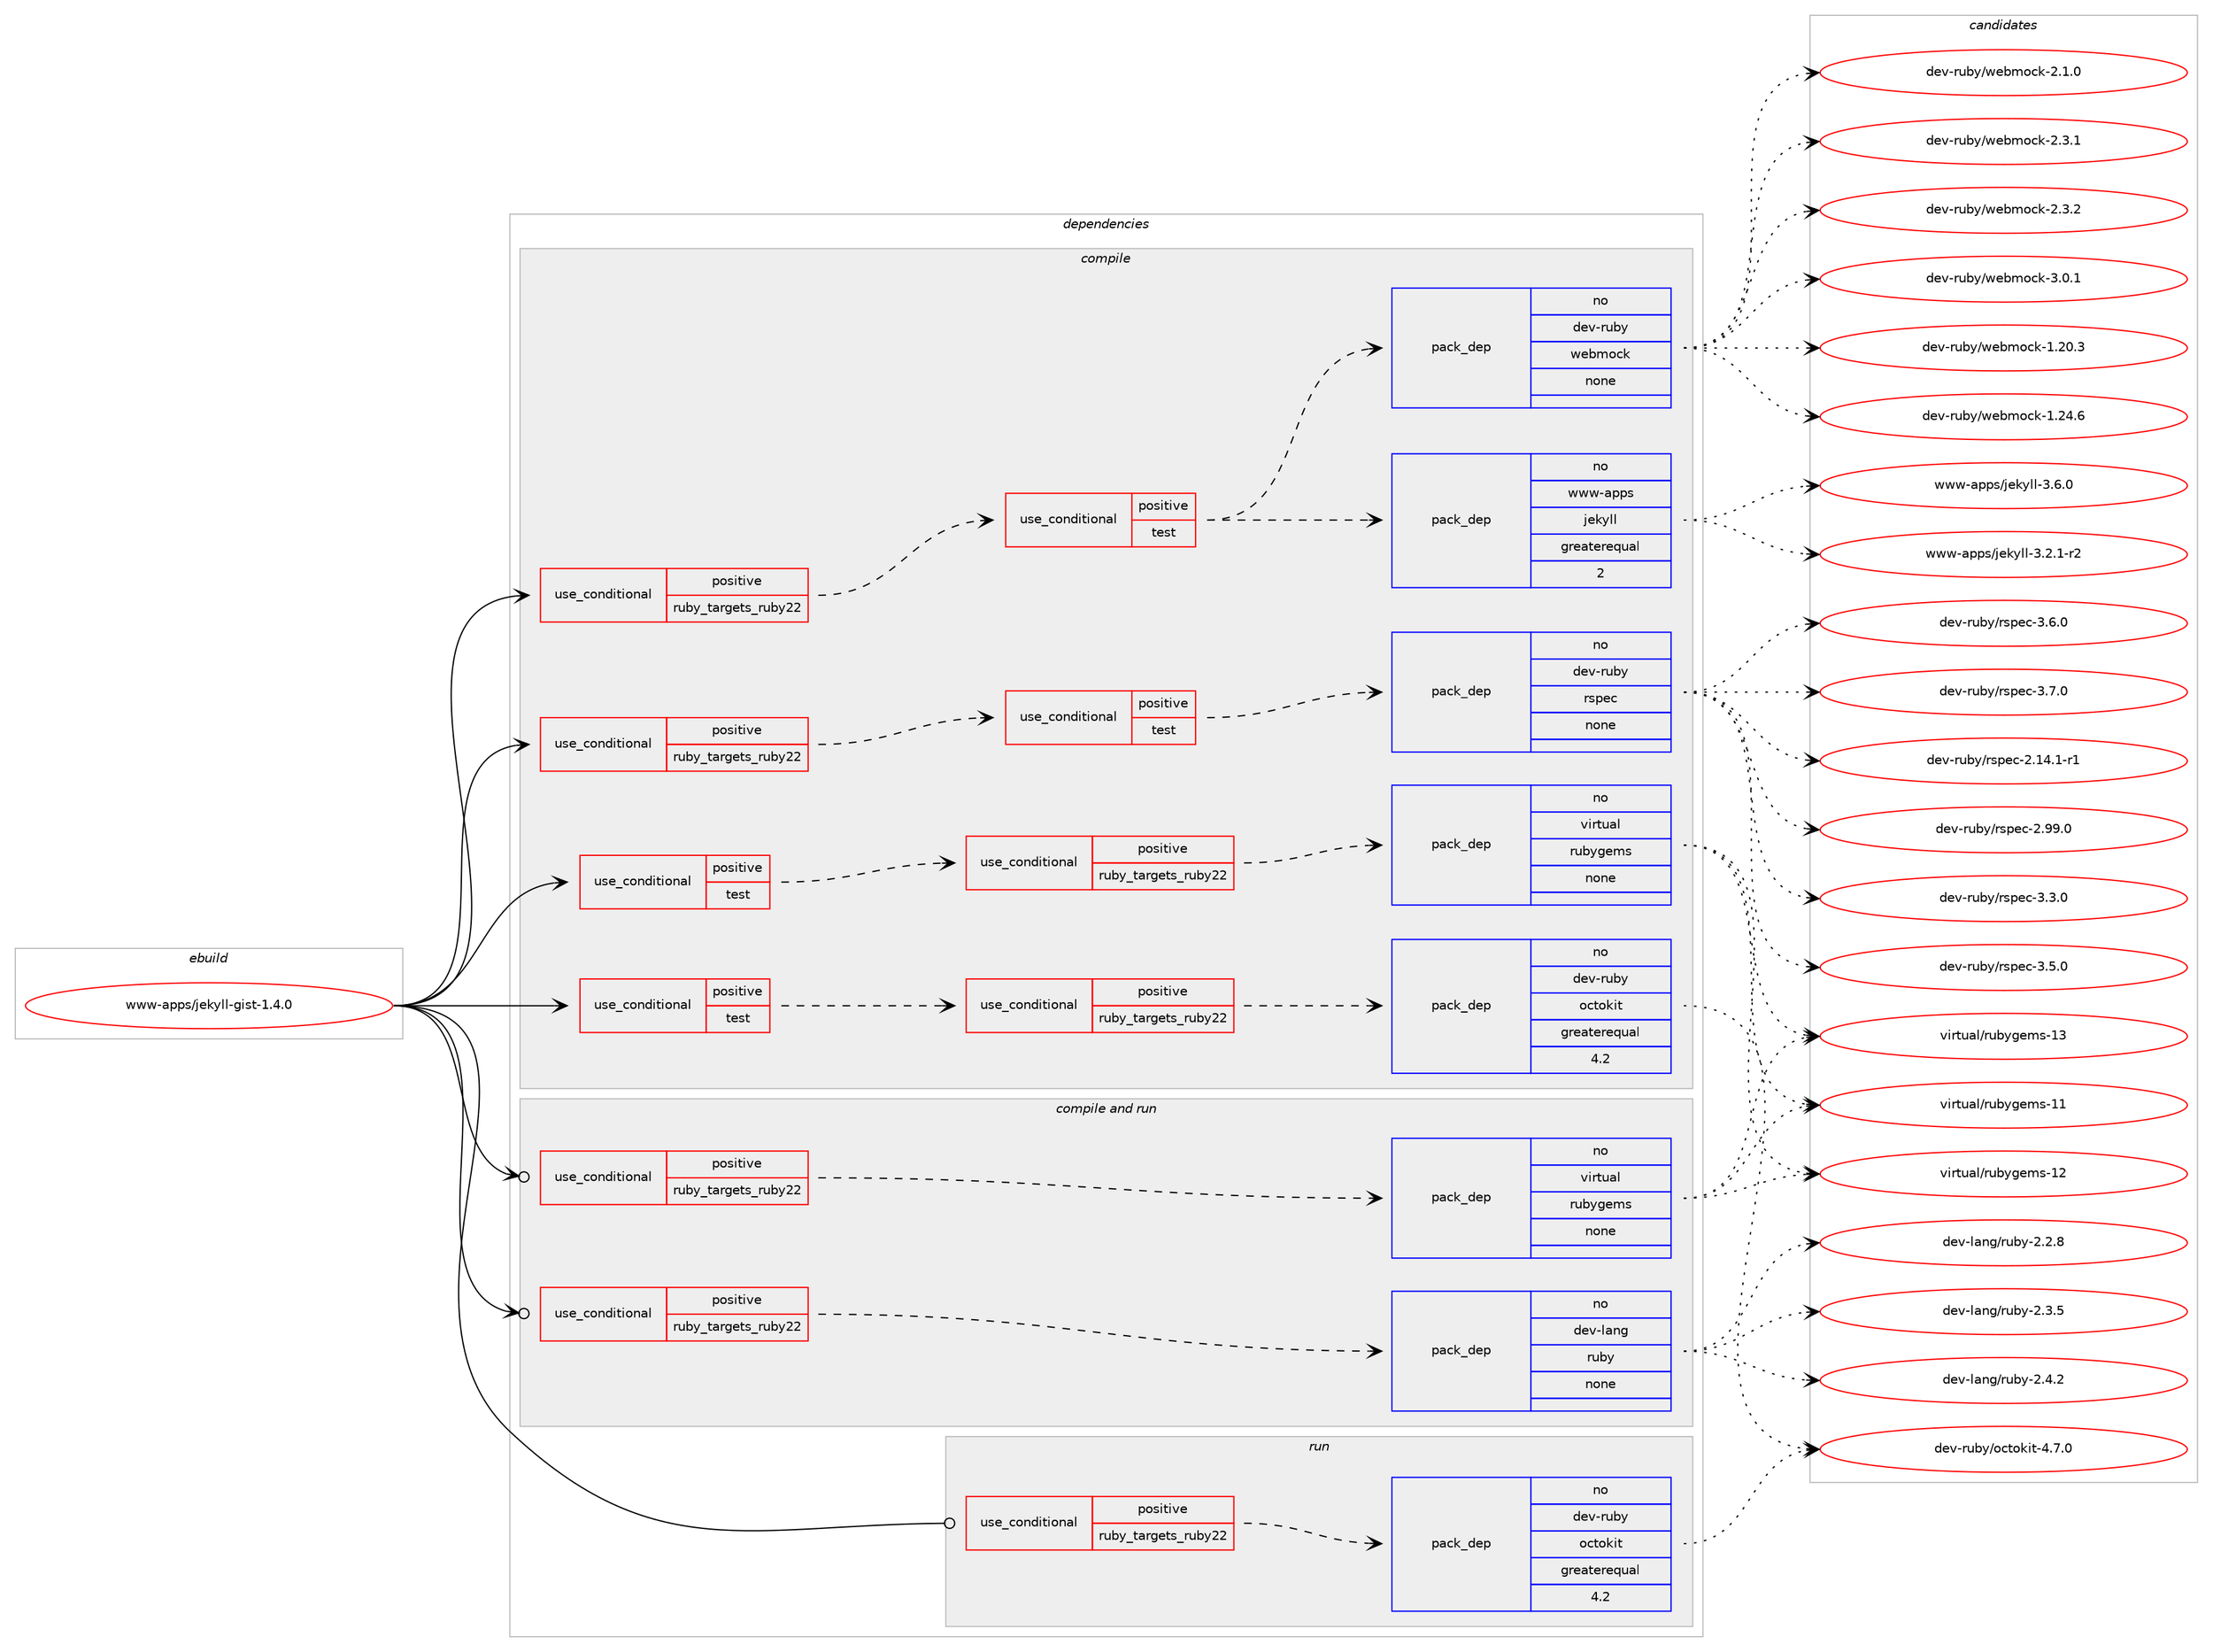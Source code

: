 digraph prolog {

# *************
# Graph options
# *************

newrank=true;
concentrate=true;
compound=true;
graph [rankdir=LR,fontname=Helvetica,fontsize=10,ranksep=1.5];#, ranksep=2.5, nodesep=0.2];
edge  [arrowhead=vee];
node  [fontname=Helvetica,fontsize=10];

# **********
# The ebuild
# **********

subgraph cluster_leftcol {
color=gray;
rank=same;
label=<<i>ebuild</i>>;
id [label="www-apps/jekyll-gist-1.4.0", color=red, width=4, href="../www-apps/jekyll-gist-1.4.0.svg"];
}

# ****************
# The dependencies
# ****************

subgraph cluster_midcol {
color=gray;
label=<<i>dependencies</i>>;
subgraph cluster_compile {
fillcolor="#eeeeee";
style=filled;
label=<<i>compile</i>>;
subgraph cond119366 {
dependency501029 [label=<<TABLE BORDER="0" CELLBORDER="1" CELLSPACING="0" CELLPADDING="4"><TR><TD ROWSPAN="3" CELLPADDING="10">use_conditional</TD></TR><TR><TD>positive</TD></TR><TR><TD>ruby_targets_ruby22</TD></TR></TABLE>>, shape=none, color=red];
subgraph cond119367 {
dependency501030 [label=<<TABLE BORDER="0" CELLBORDER="1" CELLSPACING="0" CELLPADDING="4"><TR><TD ROWSPAN="3" CELLPADDING="10">use_conditional</TD></TR><TR><TD>positive</TD></TR><TR><TD>test</TD></TR></TABLE>>, shape=none, color=red];
subgraph pack372493 {
dependency501031 [label=<<TABLE BORDER="0" CELLBORDER="1" CELLSPACING="0" CELLPADDING="4" WIDTH="220"><TR><TD ROWSPAN="6" CELLPADDING="30">pack_dep</TD></TR><TR><TD WIDTH="110">no</TD></TR><TR><TD>dev-ruby</TD></TR><TR><TD>rspec</TD></TR><TR><TD>none</TD></TR><TR><TD></TD></TR></TABLE>>, shape=none, color=blue];
}
dependency501030:e -> dependency501031:w [weight=20,style="dashed",arrowhead="vee"];
}
dependency501029:e -> dependency501030:w [weight=20,style="dashed",arrowhead="vee"];
}
id:e -> dependency501029:w [weight=20,style="solid",arrowhead="vee"];
subgraph cond119368 {
dependency501032 [label=<<TABLE BORDER="0" CELLBORDER="1" CELLSPACING="0" CELLPADDING="4"><TR><TD ROWSPAN="3" CELLPADDING="10">use_conditional</TD></TR><TR><TD>positive</TD></TR><TR><TD>ruby_targets_ruby22</TD></TR></TABLE>>, shape=none, color=red];
subgraph cond119369 {
dependency501033 [label=<<TABLE BORDER="0" CELLBORDER="1" CELLSPACING="0" CELLPADDING="4"><TR><TD ROWSPAN="3" CELLPADDING="10">use_conditional</TD></TR><TR><TD>positive</TD></TR><TR><TD>test</TD></TR></TABLE>>, shape=none, color=red];
subgraph pack372494 {
dependency501034 [label=<<TABLE BORDER="0" CELLBORDER="1" CELLSPACING="0" CELLPADDING="4" WIDTH="220"><TR><TD ROWSPAN="6" CELLPADDING="30">pack_dep</TD></TR><TR><TD WIDTH="110">no</TD></TR><TR><TD>dev-ruby</TD></TR><TR><TD>webmock</TD></TR><TR><TD>none</TD></TR><TR><TD></TD></TR></TABLE>>, shape=none, color=blue];
}
dependency501033:e -> dependency501034:w [weight=20,style="dashed",arrowhead="vee"];
subgraph pack372495 {
dependency501035 [label=<<TABLE BORDER="0" CELLBORDER="1" CELLSPACING="0" CELLPADDING="4" WIDTH="220"><TR><TD ROWSPAN="6" CELLPADDING="30">pack_dep</TD></TR><TR><TD WIDTH="110">no</TD></TR><TR><TD>www-apps</TD></TR><TR><TD>jekyll</TD></TR><TR><TD>greaterequal</TD></TR><TR><TD>2</TD></TR></TABLE>>, shape=none, color=blue];
}
dependency501033:e -> dependency501035:w [weight=20,style="dashed",arrowhead="vee"];
}
dependency501032:e -> dependency501033:w [weight=20,style="dashed",arrowhead="vee"];
}
id:e -> dependency501032:w [weight=20,style="solid",arrowhead="vee"];
subgraph cond119370 {
dependency501036 [label=<<TABLE BORDER="0" CELLBORDER="1" CELLSPACING="0" CELLPADDING="4"><TR><TD ROWSPAN="3" CELLPADDING="10">use_conditional</TD></TR><TR><TD>positive</TD></TR><TR><TD>test</TD></TR></TABLE>>, shape=none, color=red];
subgraph cond119371 {
dependency501037 [label=<<TABLE BORDER="0" CELLBORDER="1" CELLSPACING="0" CELLPADDING="4"><TR><TD ROWSPAN="3" CELLPADDING="10">use_conditional</TD></TR><TR><TD>positive</TD></TR><TR><TD>ruby_targets_ruby22</TD></TR></TABLE>>, shape=none, color=red];
subgraph pack372496 {
dependency501038 [label=<<TABLE BORDER="0" CELLBORDER="1" CELLSPACING="0" CELLPADDING="4" WIDTH="220"><TR><TD ROWSPAN="6" CELLPADDING="30">pack_dep</TD></TR><TR><TD WIDTH="110">no</TD></TR><TR><TD>dev-ruby</TD></TR><TR><TD>octokit</TD></TR><TR><TD>greaterequal</TD></TR><TR><TD>4.2</TD></TR></TABLE>>, shape=none, color=blue];
}
dependency501037:e -> dependency501038:w [weight=20,style="dashed",arrowhead="vee"];
}
dependency501036:e -> dependency501037:w [weight=20,style="dashed",arrowhead="vee"];
}
id:e -> dependency501036:w [weight=20,style="solid",arrowhead="vee"];
subgraph cond119372 {
dependency501039 [label=<<TABLE BORDER="0" CELLBORDER="1" CELLSPACING="0" CELLPADDING="4"><TR><TD ROWSPAN="3" CELLPADDING="10">use_conditional</TD></TR><TR><TD>positive</TD></TR><TR><TD>test</TD></TR></TABLE>>, shape=none, color=red];
subgraph cond119373 {
dependency501040 [label=<<TABLE BORDER="0" CELLBORDER="1" CELLSPACING="0" CELLPADDING="4"><TR><TD ROWSPAN="3" CELLPADDING="10">use_conditional</TD></TR><TR><TD>positive</TD></TR><TR><TD>ruby_targets_ruby22</TD></TR></TABLE>>, shape=none, color=red];
subgraph pack372497 {
dependency501041 [label=<<TABLE BORDER="0" CELLBORDER="1" CELLSPACING="0" CELLPADDING="4" WIDTH="220"><TR><TD ROWSPAN="6" CELLPADDING="30">pack_dep</TD></TR><TR><TD WIDTH="110">no</TD></TR><TR><TD>virtual</TD></TR><TR><TD>rubygems</TD></TR><TR><TD>none</TD></TR><TR><TD></TD></TR></TABLE>>, shape=none, color=blue];
}
dependency501040:e -> dependency501041:w [weight=20,style="dashed",arrowhead="vee"];
}
dependency501039:e -> dependency501040:w [weight=20,style="dashed",arrowhead="vee"];
}
id:e -> dependency501039:w [weight=20,style="solid",arrowhead="vee"];
}
subgraph cluster_compileandrun {
fillcolor="#eeeeee";
style=filled;
label=<<i>compile and run</i>>;
subgraph cond119374 {
dependency501042 [label=<<TABLE BORDER="0" CELLBORDER="1" CELLSPACING="0" CELLPADDING="4"><TR><TD ROWSPAN="3" CELLPADDING="10">use_conditional</TD></TR><TR><TD>positive</TD></TR><TR><TD>ruby_targets_ruby22</TD></TR></TABLE>>, shape=none, color=red];
subgraph pack372498 {
dependency501043 [label=<<TABLE BORDER="0" CELLBORDER="1" CELLSPACING="0" CELLPADDING="4" WIDTH="220"><TR><TD ROWSPAN="6" CELLPADDING="30">pack_dep</TD></TR><TR><TD WIDTH="110">no</TD></TR><TR><TD>dev-lang</TD></TR><TR><TD>ruby</TD></TR><TR><TD>none</TD></TR><TR><TD></TD></TR></TABLE>>, shape=none, color=blue];
}
dependency501042:e -> dependency501043:w [weight=20,style="dashed",arrowhead="vee"];
}
id:e -> dependency501042:w [weight=20,style="solid",arrowhead="odotvee"];
subgraph cond119375 {
dependency501044 [label=<<TABLE BORDER="0" CELLBORDER="1" CELLSPACING="0" CELLPADDING="4"><TR><TD ROWSPAN="3" CELLPADDING="10">use_conditional</TD></TR><TR><TD>positive</TD></TR><TR><TD>ruby_targets_ruby22</TD></TR></TABLE>>, shape=none, color=red];
subgraph pack372499 {
dependency501045 [label=<<TABLE BORDER="0" CELLBORDER="1" CELLSPACING="0" CELLPADDING="4" WIDTH="220"><TR><TD ROWSPAN="6" CELLPADDING="30">pack_dep</TD></TR><TR><TD WIDTH="110">no</TD></TR><TR><TD>virtual</TD></TR><TR><TD>rubygems</TD></TR><TR><TD>none</TD></TR><TR><TD></TD></TR></TABLE>>, shape=none, color=blue];
}
dependency501044:e -> dependency501045:w [weight=20,style="dashed",arrowhead="vee"];
}
id:e -> dependency501044:w [weight=20,style="solid",arrowhead="odotvee"];
}
subgraph cluster_run {
fillcolor="#eeeeee";
style=filled;
label=<<i>run</i>>;
subgraph cond119376 {
dependency501046 [label=<<TABLE BORDER="0" CELLBORDER="1" CELLSPACING="0" CELLPADDING="4"><TR><TD ROWSPAN="3" CELLPADDING="10">use_conditional</TD></TR><TR><TD>positive</TD></TR><TR><TD>ruby_targets_ruby22</TD></TR></TABLE>>, shape=none, color=red];
subgraph pack372500 {
dependency501047 [label=<<TABLE BORDER="0" CELLBORDER="1" CELLSPACING="0" CELLPADDING="4" WIDTH="220"><TR><TD ROWSPAN="6" CELLPADDING="30">pack_dep</TD></TR><TR><TD WIDTH="110">no</TD></TR><TR><TD>dev-ruby</TD></TR><TR><TD>octokit</TD></TR><TR><TD>greaterequal</TD></TR><TR><TD>4.2</TD></TR></TABLE>>, shape=none, color=blue];
}
dependency501046:e -> dependency501047:w [weight=20,style="dashed",arrowhead="vee"];
}
id:e -> dependency501046:w [weight=20,style="solid",arrowhead="odot"];
}
}

# **************
# The candidates
# **************

subgraph cluster_choices {
rank=same;
color=gray;
label=<<i>candidates</i>>;

subgraph choice372493 {
color=black;
nodesep=1;
choice10010111845114117981214711411511210199455046495246494511449 [label="dev-ruby/rspec-2.14.1-r1", color=red, width=4,href="../dev-ruby/rspec-2.14.1-r1.svg"];
choice1001011184511411798121471141151121019945504657574648 [label="dev-ruby/rspec-2.99.0", color=red, width=4,href="../dev-ruby/rspec-2.99.0.svg"];
choice10010111845114117981214711411511210199455146514648 [label="dev-ruby/rspec-3.3.0", color=red, width=4,href="../dev-ruby/rspec-3.3.0.svg"];
choice10010111845114117981214711411511210199455146534648 [label="dev-ruby/rspec-3.5.0", color=red, width=4,href="../dev-ruby/rspec-3.5.0.svg"];
choice10010111845114117981214711411511210199455146544648 [label="dev-ruby/rspec-3.6.0", color=red, width=4,href="../dev-ruby/rspec-3.6.0.svg"];
choice10010111845114117981214711411511210199455146554648 [label="dev-ruby/rspec-3.7.0", color=red, width=4,href="../dev-ruby/rspec-3.7.0.svg"];
dependency501031:e -> choice10010111845114117981214711411511210199455046495246494511449:w [style=dotted,weight="100"];
dependency501031:e -> choice1001011184511411798121471141151121019945504657574648:w [style=dotted,weight="100"];
dependency501031:e -> choice10010111845114117981214711411511210199455146514648:w [style=dotted,weight="100"];
dependency501031:e -> choice10010111845114117981214711411511210199455146534648:w [style=dotted,weight="100"];
dependency501031:e -> choice10010111845114117981214711411511210199455146544648:w [style=dotted,weight="100"];
dependency501031:e -> choice10010111845114117981214711411511210199455146554648:w [style=dotted,weight="100"];
}
subgraph choice372494 {
color=black;
nodesep=1;
choice100101118451141179812147119101981091119910745494650484651 [label="dev-ruby/webmock-1.20.3", color=red, width=4,href="../dev-ruby/webmock-1.20.3.svg"];
choice100101118451141179812147119101981091119910745494650524654 [label="dev-ruby/webmock-1.24.6", color=red, width=4,href="../dev-ruby/webmock-1.24.6.svg"];
choice1001011184511411798121471191019810911199107455046494648 [label="dev-ruby/webmock-2.1.0", color=red, width=4,href="../dev-ruby/webmock-2.1.0.svg"];
choice1001011184511411798121471191019810911199107455046514649 [label="dev-ruby/webmock-2.3.1", color=red, width=4,href="../dev-ruby/webmock-2.3.1.svg"];
choice1001011184511411798121471191019810911199107455046514650 [label="dev-ruby/webmock-2.3.2", color=red, width=4,href="../dev-ruby/webmock-2.3.2.svg"];
choice1001011184511411798121471191019810911199107455146484649 [label="dev-ruby/webmock-3.0.1", color=red, width=4,href="../dev-ruby/webmock-3.0.1.svg"];
dependency501034:e -> choice100101118451141179812147119101981091119910745494650484651:w [style=dotted,weight="100"];
dependency501034:e -> choice100101118451141179812147119101981091119910745494650524654:w [style=dotted,weight="100"];
dependency501034:e -> choice1001011184511411798121471191019810911199107455046494648:w [style=dotted,weight="100"];
dependency501034:e -> choice1001011184511411798121471191019810911199107455046514649:w [style=dotted,weight="100"];
dependency501034:e -> choice1001011184511411798121471191019810911199107455046514650:w [style=dotted,weight="100"];
dependency501034:e -> choice1001011184511411798121471191019810911199107455146484649:w [style=dotted,weight="100"];
}
subgraph choice372495 {
color=black;
nodesep=1;
choice1191191194597112112115471061011071211081084551465046494511450 [label="www-apps/jekyll-3.2.1-r2", color=red, width=4,href="../www-apps/jekyll-3.2.1-r2.svg"];
choice119119119459711211211547106101107121108108455146544648 [label="www-apps/jekyll-3.6.0", color=red, width=4,href="../www-apps/jekyll-3.6.0.svg"];
dependency501035:e -> choice1191191194597112112115471061011071211081084551465046494511450:w [style=dotted,weight="100"];
dependency501035:e -> choice119119119459711211211547106101107121108108455146544648:w [style=dotted,weight="100"];
}
subgraph choice372496 {
color=black;
nodesep=1;
choice10010111845114117981214711199116111107105116455246554648 [label="dev-ruby/octokit-4.7.0", color=red, width=4,href="../dev-ruby/octokit-4.7.0.svg"];
dependency501038:e -> choice10010111845114117981214711199116111107105116455246554648:w [style=dotted,weight="100"];
}
subgraph choice372497 {
color=black;
nodesep=1;
choice118105114116117971084711411798121103101109115454949 [label="virtual/rubygems-11", color=red, width=4,href="../virtual/rubygems-11.svg"];
choice118105114116117971084711411798121103101109115454950 [label="virtual/rubygems-12", color=red, width=4,href="../virtual/rubygems-12.svg"];
choice118105114116117971084711411798121103101109115454951 [label="virtual/rubygems-13", color=red, width=4,href="../virtual/rubygems-13.svg"];
dependency501041:e -> choice118105114116117971084711411798121103101109115454949:w [style=dotted,weight="100"];
dependency501041:e -> choice118105114116117971084711411798121103101109115454950:w [style=dotted,weight="100"];
dependency501041:e -> choice118105114116117971084711411798121103101109115454951:w [style=dotted,weight="100"];
}
subgraph choice372498 {
color=black;
nodesep=1;
choice10010111845108971101034711411798121455046504656 [label="dev-lang/ruby-2.2.8", color=red, width=4,href="../dev-lang/ruby-2.2.8.svg"];
choice10010111845108971101034711411798121455046514653 [label="dev-lang/ruby-2.3.5", color=red, width=4,href="../dev-lang/ruby-2.3.5.svg"];
choice10010111845108971101034711411798121455046524650 [label="dev-lang/ruby-2.4.2", color=red, width=4,href="../dev-lang/ruby-2.4.2.svg"];
dependency501043:e -> choice10010111845108971101034711411798121455046504656:w [style=dotted,weight="100"];
dependency501043:e -> choice10010111845108971101034711411798121455046514653:w [style=dotted,weight="100"];
dependency501043:e -> choice10010111845108971101034711411798121455046524650:w [style=dotted,weight="100"];
}
subgraph choice372499 {
color=black;
nodesep=1;
choice118105114116117971084711411798121103101109115454949 [label="virtual/rubygems-11", color=red, width=4,href="../virtual/rubygems-11.svg"];
choice118105114116117971084711411798121103101109115454950 [label="virtual/rubygems-12", color=red, width=4,href="../virtual/rubygems-12.svg"];
choice118105114116117971084711411798121103101109115454951 [label="virtual/rubygems-13", color=red, width=4,href="../virtual/rubygems-13.svg"];
dependency501045:e -> choice118105114116117971084711411798121103101109115454949:w [style=dotted,weight="100"];
dependency501045:e -> choice118105114116117971084711411798121103101109115454950:w [style=dotted,weight="100"];
dependency501045:e -> choice118105114116117971084711411798121103101109115454951:w [style=dotted,weight="100"];
}
subgraph choice372500 {
color=black;
nodesep=1;
choice10010111845114117981214711199116111107105116455246554648 [label="dev-ruby/octokit-4.7.0", color=red, width=4,href="../dev-ruby/octokit-4.7.0.svg"];
dependency501047:e -> choice10010111845114117981214711199116111107105116455246554648:w [style=dotted,weight="100"];
}
}

}
